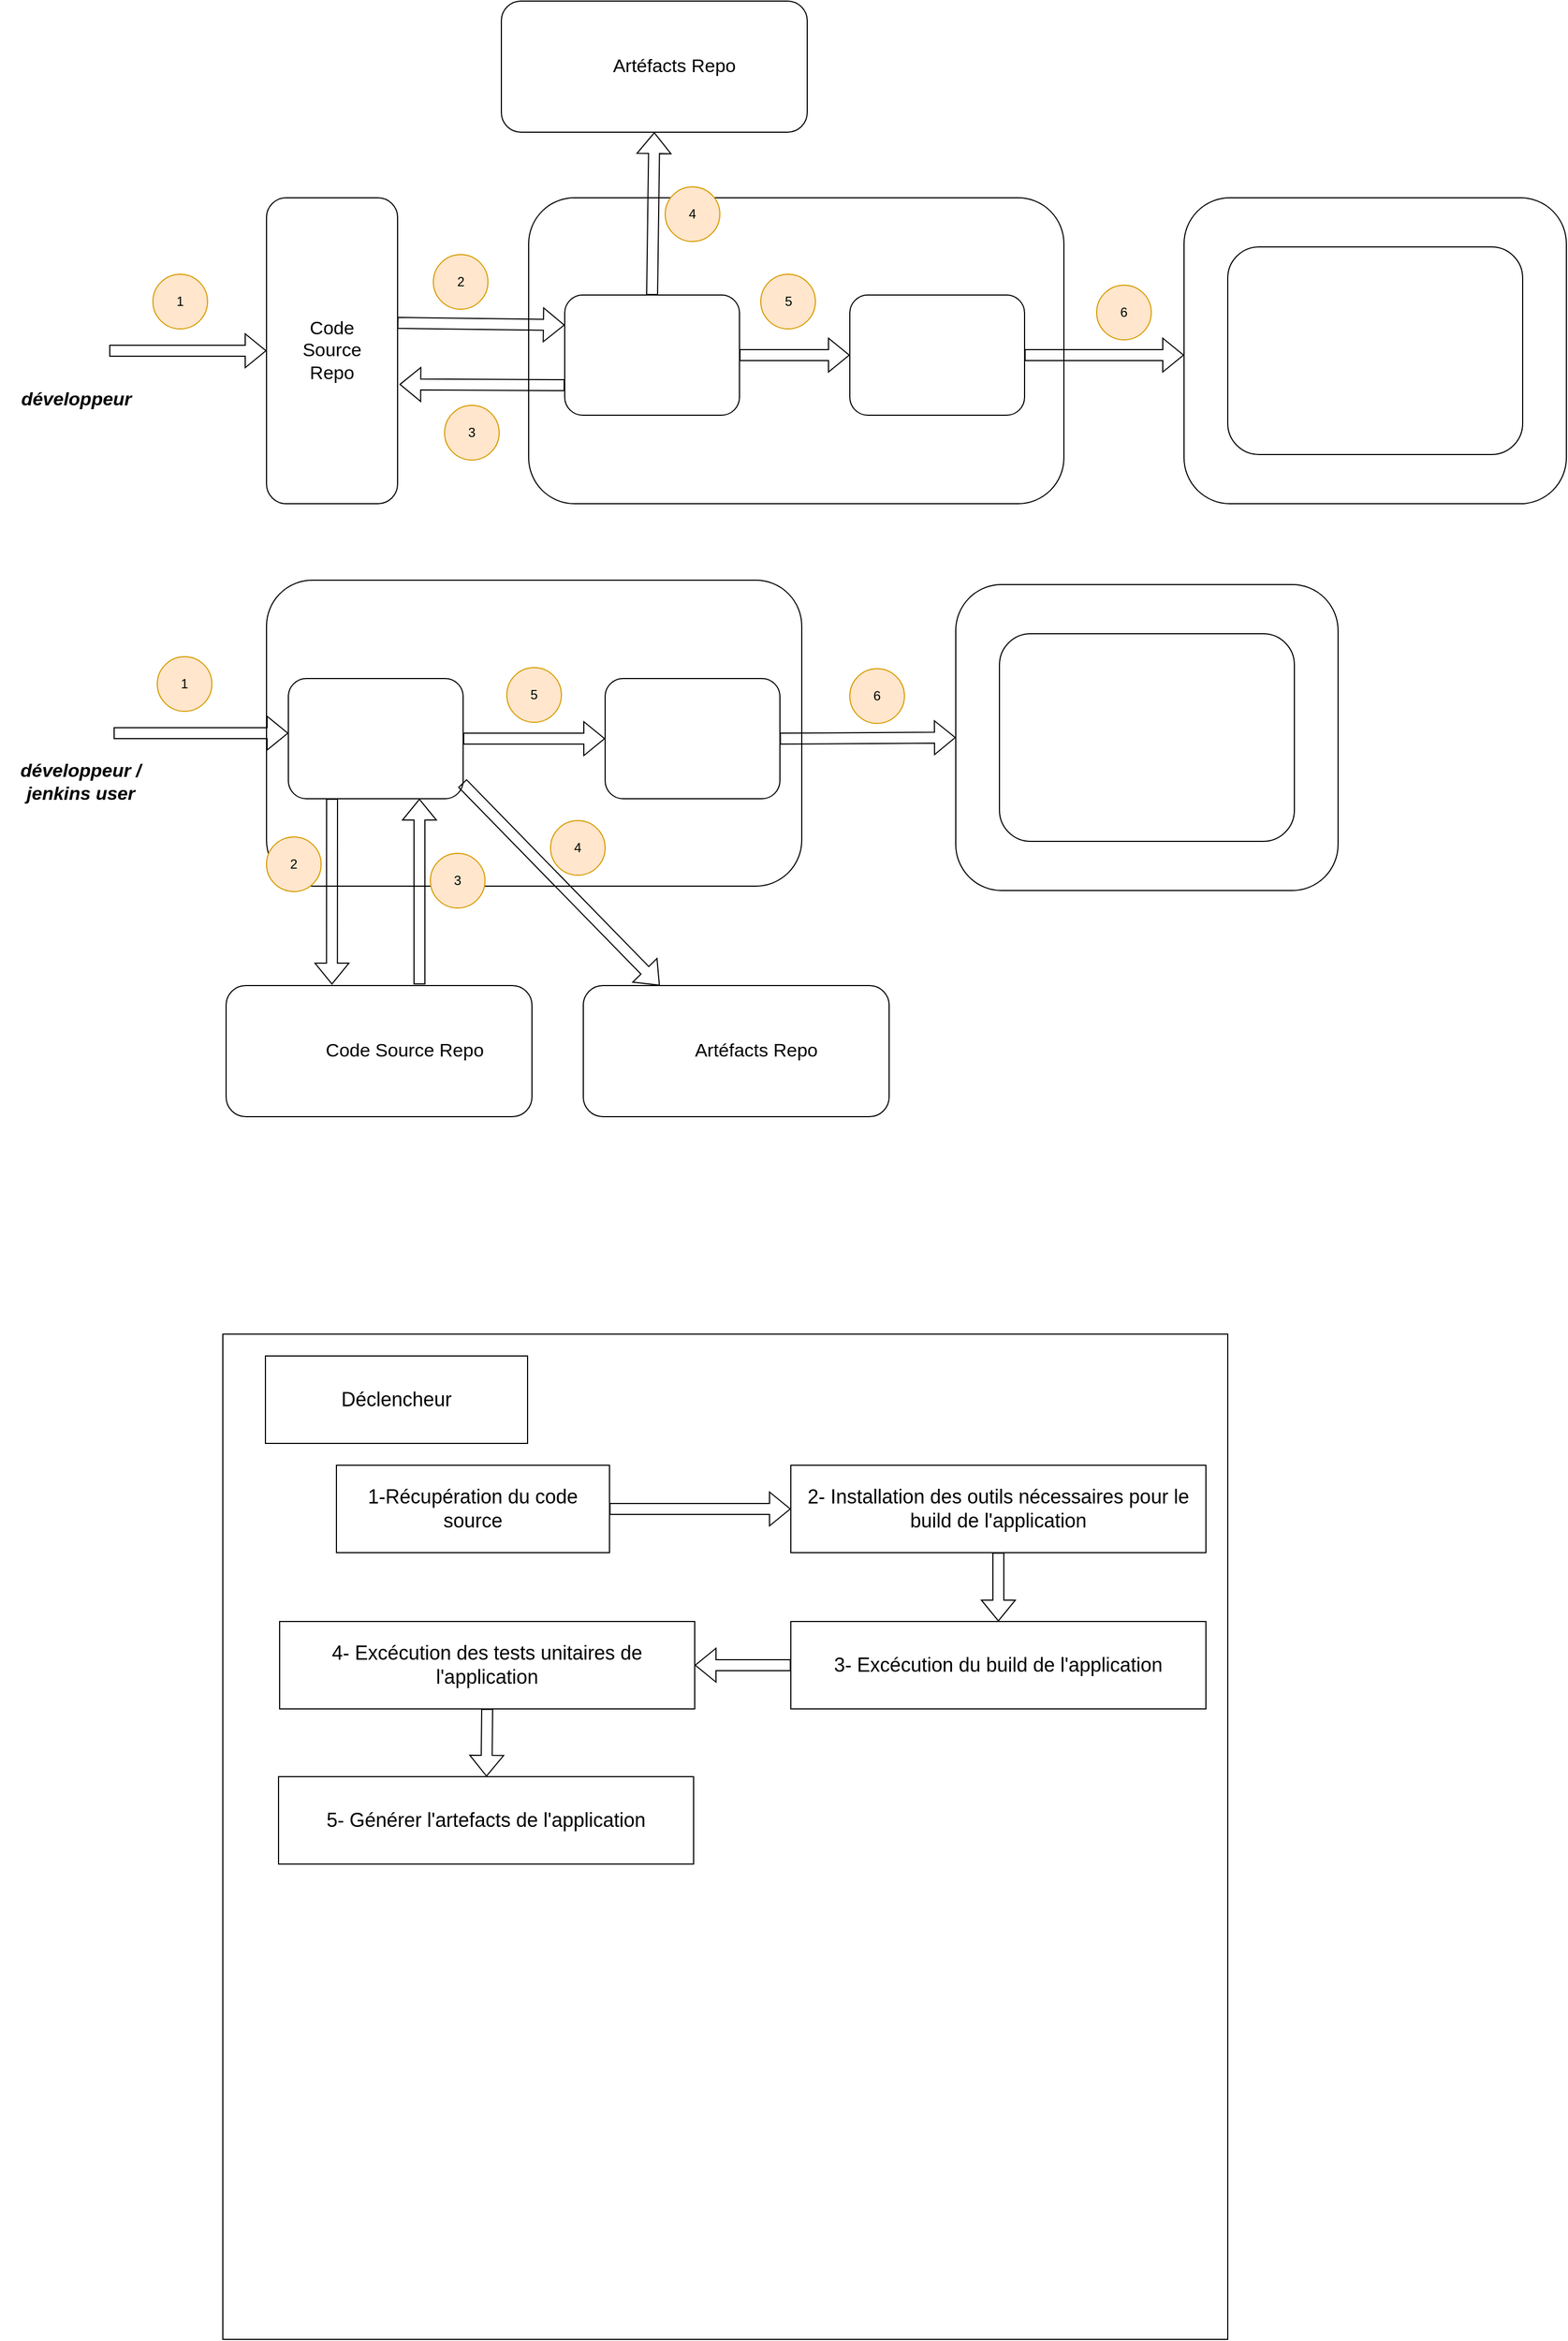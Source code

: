 <mxfile version="21.5.0" type="github">
  <diagram name="Page-1" id="I_ngALfB866X6ck2DSHW">
    <mxGraphModel dx="2417" dy="1027" grid="1" gridSize="10" guides="1" tooltips="1" connect="1" arrows="1" fold="1" page="1" pageScale="1" pageWidth="827" pageHeight="1169" math="0" shadow="0">
      <root>
        <mxCell id="0" />
        <mxCell id="1" parent="0" />
        <mxCell id="h1O3plPJuN3wcp4LjX40-3" value="&lt;font style=&quot;font-size: 17px;&quot;&gt;Code&lt;br&gt;Source&lt;br&gt;Repo&lt;/font&gt;" style="rounded=1;whiteSpace=wrap;html=1;" parent="1" vertex="1">
          <mxGeometry x="120" y="280" width="120" height="280" as="geometry" />
        </mxCell>
        <mxCell id="JewFtYphriM5EpTcfLSR-1" value="" style="rounded=1;whiteSpace=wrap;html=1;" parent="1" vertex="1">
          <mxGeometry x="360" y="280" width="490" height="280" as="geometry" />
        </mxCell>
        <mxCell id="h1O3plPJuN3wcp4LjX40-1" value="" style="shape=image;verticalLabelPosition=bottom;labelBackgroundColor=default;verticalAlign=top;aspect=fixed;imageAspect=0;image=https://humancoders-formations.s3.amazonaws.com/uploads/course/logo/155/formation-gitlab.png;" parent="1" vertex="1">
          <mxGeometry x="150" y="325" width="60" height="60" as="geometry" />
        </mxCell>
        <mxCell id="h1O3plPJuN3wcp4LjX40-2" value="" style="shape=image;verticalLabelPosition=bottom;labelBackgroundColor=default;verticalAlign=top;aspect=fixed;imageAspect=0;image=https://upload.wikimedia.org/wikipedia/commons/9/99/Sample_User_Icon.png;" parent="1" vertex="1">
          <mxGeometry x="-84" y="390" width="60" height="60" as="geometry" />
        </mxCell>
        <mxCell id="h1O3plPJuN3wcp4LjX40-9" value="" style="rounded=1;whiteSpace=wrap;html=1;" parent="1" vertex="1">
          <mxGeometry x="393" y="369" width="160" height="110" as="geometry" />
        </mxCell>
        <mxCell id="h1O3plPJuN3wcp4LjX40-5" value="" style="shape=image;verticalLabelPosition=bottom;labelBackgroundColor=default;verticalAlign=top;aspect=fixed;imageAspect=0;image=https://upload.wikimedia.org/wikipedia/commons/thumb/e/e9/Jenkins_logo.svg/1200px-Jenkins_logo.svg.png;" parent="1" vertex="1">
          <mxGeometry x="451.27" y="394" width="43.46" height="60" as="geometry" />
        </mxCell>
        <mxCell id="h1O3plPJuN3wcp4LjX40-10" value="" style="rounded=1;whiteSpace=wrap;html=1;" parent="1" vertex="1">
          <mxGeometry x="654" y="369" width="160" height="110" as="geometry" />
        </mxCell>
        <mxCell id="h1O3plPJuN3wcp4LjX40-7" value="" style="shape=image;verticalLabelPosition=bottom;labelBackgroundColor=default;verticalAlign=top;aspect=fixed;imageAspect=0;image=https://upload.wikimedia.org/wikipedia/commons/thumb/2/24/Ansible_logo.svg/1664px-Ansible_logo.svg.png;" parent="1" vertex="1">
          <mxGeometry x="701.5" y="384" width="65" height="80" as="geometry" />
        </mxCell>
        <mxCell id="h1O3plPJuN3wcp4LjX40-11" value="" style="rounded=1;whiteSpace=wrap;html=1;" parent="1" vertex="1">
          <mxGeometry x="960" y="280" width="350" height="280" as="geometry" />
        </mxCell>
        <mxCell id="h1O3plPJuN3wcp4LjX40-12" value="" style="rounded=1;whiteSpace=wrap;html=1;" parent="1" vertex="1">
          <mxGeometry x="1000" y="325" width="270" height="190" as="geometry" />
        </mxCell>
        <mxCell id="h1O3plPJuN3wcp4LjX40-4" value="" style="shape=image;verticalLabelPosition=bottom;labelBackgroundColor=default;verticalAlign=top;aspect=fixed;imageAspect=0;image=https://www.sparks-formation.com/wp-content/uploads/2020/06/iis-logo.png;" parent="1" vertex="1">
          <mxGeometry x="1010" y="340" width="66" height="30" as="geometry" />
        </mxCell>
        <mxCell id="h1O3plPJuN3wcp4LjX40-14" value="" style="shape=image;verticalLabelPosition=bottom;labelBackgroundColor=default;verticalAlign=top;aspect=fixed;imageAspect=0;image=https://logos-download.com/wp-content/uploads/2017/07/Microsoft_.NET_logo.png;" parent="1" vertex="1">
          <mxGeometry x="1093.43" y="379.5" width="87.14" height="83" as="geometry" />
        </mxCell>
        <mxCell id="h1O3plPJuN3wcp4LjX40-15" value="" style="shape=flexArrow;endArrow=classic;html=1;rounded=0;exitX=1;exitY=0.5;exitDx=0;exitDy=0;entryX=0;entryY=0.5;entryDx=0;entryDy=0;" parent="1" source="h1O3plPJuN3wcp4LjX40-2" target="h1O3plPJuN3wcp4LjX40-3" edge="1">
          <mxGeometry width="50" height="50" relative="1" as="geometry">
            <mxPoint x="187" y="630" as="sourcePoint" />
            <mxPoint x="237" y="580" as="targetPoint" />
          </mxGeometry>
        </mxCell>
        <mxCell id="h1O3plPJuN3wcp4LjX40-16" value="" style="shape=flexArrow;endArrow=classic;html=1;rounded=0;exitX=0.998;exitY=0.409;exitDx=0;exitDy=0;entryX=0;entryY=0.25;entryDx=0;entryDy=0;exitPerimeter=0;" parent="1" source="h1O3plPJuN3wcp4LjX40-3" target="h1O3plPJuN3wcp4LjX40-9" edge="1">
          <mxGeometry width="50" height="50" relative="1" as="geometry">
            <mxPoint x="240" y="398" as="sourcePoint" />
            <mxPoint x="360" y="398" as="targetPoint" />
          </mxGeometry>
        </mxCell>
        <mxCell id="h1O3plPJuN3wcp4LjX40-17" value="" style="shape=flexArrow;endArrow=classic;html=1;rounded=0;exitX=1;exitY=0.5;exitDx=0;exitDy=0;" parent="1" source="h1O3plPJuN3wcp4LjX40-10" edge="1">
          <mxGeometry width="50" height="50" relative="1" as="geometry">
            <mxPoint x="832" y="630" as="sourcePoint" />
            <mxPoint x="960" y="424" as="targetPoint" />
          </mxGeometry>
        </mxCell>
        <mxCell id="h1O3plPJuN3wcp4LjX40-18" value="" style="shape=flexArrow;endArrow=classic;html=1;rounded=0;exitX=1;exitY=0.5;exitDx=0;exitDy=0;entryX=0;entryY=0.5;entryDx=0;entryDy=0;" parent="1" source="h1O3plPJuN3wcp4LjX40-9" target="h1O3plPJuN3wcp4LjX40-10" edge="1">
          <mxGeometry width="50" height="50" relative="1" as="geometry">
            <mxPoint x="530" y="630" as="sourcePoint" />
            <mxPoint x="580" y="580" as="targetPoint" />
          </mxGeometry>
        </mxCell>
        <mxCell id="h1O3plPJuN3wcp4LjX40-19" value="&lt;b style=&quot;font-size: 17px;&quot;&gt;&lt;i style=&quot;font-size: 17px;&quot;&gt;développeur&lt;/i&gt;&lt;/b&gt;" style="text;html=1;align=center;verticalAlign=middle;whiteSpace=wrap;rounded=0;fontSize=17;" parent="1" vertex="1">
          <mxGeometry x="-124" y="450" width="140" height="30" as="geometry" />
        </mxCell>
        <mxCell id="h1O3plPJuN3wcp4LjX40-22" value="4" style="ellipse;whiteSpace=wrap;html=1;aspect=fixed;fillColor=#ffe6cc;strokeColor=#d79b00;" parent="1" vertex="1">
          <mxGeometry x="485" y="270" width="50" height="50" as="geometry" />
        </mxCell>
        <mxCell id="h1O3plPJuN3wcp4LjX40-23" value="3" style="ellipse;whiteSpace=wrap;html=1;aspect=fixed;fillColor=#ffe6cc;strokeColor=#d79b00;" parent="1" vertex="1">
          <mxGeometry x="283" y="470" width="50" height="50" as="geometry" />
        </mxCell>
        <mxCell id="h1O3plPJuN3wcp4LjX40-24" value="2" style="ellipse;whiteSpace=wrap;html=1;aspect=fixed;fillColor=#ffe6cc;strokeColor=#d79b00;" parent="1" vertex="1">
          <mxGeometry x="272.73" y="332" width="50" height="50" as="geometry" />
        </mxCell>
        <mxCell id="h1O3plPJuN3wcp4LjX40-25" value="1" style="ellipse;whiteSpace=wrap;html=1;aspect=fixed;fillColor=#ffe6cc;strokeColor=#d79b00;" parent="1" vertex="1">
          <mxGeometry x="16" y="350" width="50" height="50" as="geometry" />
        </mxCell>
        <mxCell id="PQ5IftrIV4lwFw9hW7BX-4" value="&lt;font style=&quot;font-size: 17px;&quot;&gt;&amp;nbsp; &amp;nbsp; &amp;nbsp; &amp;nbsp; &amp;nbsp; Code Source Repo&lt;/font&gt;" style="rounded=1;whiteSpace=wrap;html=1;direction=south;" parent="1" vertex="1">
          <mxGeometry x="83" y="1001" width="280" height="120" as="geometry" />
        </mxCell>
        <mxCell id="PQ5IftrIV4lwFw9hW7BX-5" value="" style="rounded=1;whiteSpace=wrap;html=1;" parent="1" vertex="1">
          <mxGeometry x="120" y="630" width="490" height="280" as="geometry" />
        </mxCell>
        <mxCell id="PQ5IftrIV4lwFw9hW7BX-6" value="" style="shape=image;verticalLabelPosition=bottom;labelBackgroundColor=default;verticalAlign=top;aspect=fixed;imageAspect=0;image=https://humancoders-formations.s3.amazonaws.com/uploads/course/logo/155/formation-gitlab.png;" parent="1" vertex="1">
          <mxGeometry x="120" y="1031" width="60" height="60" as="geometry" />
        </mxCell>
        <mxCell id="PQ5IftrIV4lwFw9hW7BX-7" value="" style="shape=image;verticalLabelPosition=bottom;labelBackgroundColor=default;verticalAlign=top;aspect=fixed;imageAspect=0;image=https://upload.wikimedia.org/wikipedia/commons/9/99/Sample_User_Icon.png;" parent="1" vertex="1">
          <mxGeometry x="-80" y="740" width="60" height="60" as="geometry" />
        </mxCell>
        <mxCell id="PQ5IftrIV4lwFw9hW7BX-8" value="" style="rounded=1;whiteSpace=wrap;html=1;" parent="1" vertex="1">
          <mxGeometry x="140" y="720" width="160" height="110" as="geometry" />
        </mxCell>
        <mxCell id="PQ5IftrIV4lwFw9hW7BX-9" value="" style="shape=image;verticalLabelPosition=bottom;labelBackgroundColor=default;verticalAlign=top;aspect=fixed;imageAspect=0;image=https://upload.wikimedia.org/wikipedia/commons/thumb/e/e9/Jenkins_logo.svg/1200px-Jenkins_logo.svg.png;" parent="1" vertex="1">
          <mxGeometry x="198.27" y="745" width="43.46" height="60" as="geometry" />
        </mxCell>
        <mxCell id="PQ5IftrIV4lwFw9hW7BX-10" value="" style="rounded=1;whiteSpace=wrap;html=1;" parent="1" vertex="1">
          <mxGeometry x="430" y="720" width="160" height="110" as="geometry" />
        </mxCell>
        <mxCell id="PQ5IftrIV4lwFw9hW7BX-11" value="" style="shape=image;verticalLabelPosition=bottom;labelBackgroundColor=default;verticalAlign=top;aspect=fixed;imageAspect=0;image=https://upload.wikimedia.org/wikipedia/commons/thumb/2/24/Ansible_logo.svg/1664px-Ansible_logo.svg.png;" parent="1" vertex="1">
          <mxGeometry x="477.5" y="735" width="65" height="80" as="geometry" />
        </mxCell>
        <mxCell id="PQ5IftrIV4lwFw9hW7BX-12" value="" style="rounded=1;whiteSpace=wrap;html=1;" parent="1" vertex="1">
          <mxGeometry x="751" y="634" width="350" height="280" as="geometry" />
        </mxCell>
        <mxCell id="PQ5IftrIV4lwFw9hW7BX-13" value="" style="rounded=1;whiteSpace=wrap;html=1;" parent="1" vertex="1">
          <mxGeometry x="791" y="679" width="270" height="190" as="geometry" />
        </mxCell>
        <mxCell id="PQ5IftrIV4lwFw9hW7BX-14" value="" style="shape=image;verticalLabelPosition=bottom;labelBackgroundColor=default;verticalAlign=top;aspect=fixed;imageAspect=0;image=https://www.sparks-formation.com/wp-content/uploads/2020/06/iis-logo.png;" parent="1" vertex="1">
          <mxGeometry x="801" y="694" width="66" height="30" as="geometry" />
        </mxCell>
        <mxCell id="PQ5IftrIV4lwFw9hW7BX-15" value="" style="shape=image;verticalLabelPosition=bottom;labelBackgroundColor=default;verticalAlign=top;aspect=fixed;imageAspect=0;image=https://logos-download.com/wp-content/uploads/2017/07/Microsoft_.NET_logo.png;" parent="1" vertex="1">
          <mxGeometry x="884.43" y="733.5" width="87.14" height="83" as="geometry" />
        </mxCell>
        <mxCell id="PQ5IftrIV4lwFw9hW7BX-16" value="" style="shape=flexArrow;endArrow=classic;html=1;rounded=0;exitX=1;exitY=0.5;exitDx=0;exitDy=0;" parent="1" source="PQ5IftrIV4lwFw9hW7BX-7" edge="1">
          <mxGeometry width="50" height="50" relative="1" as="geometry">
            <mxPoint x="191" y="980" as="sourcePoint" />
            <mxPoint x="140" y="770" as="targetPoint" />
          </mxGeometry>
        </mxCell>
        <mxCell id="PQ5IftrIV4lwFw9hW7BX-18" value="" style="shape=flexArrow;endArrow=classic;html=1;rounded=0;entryX=0;entryY=0.5;entryDx=0;entryDy=0;exitX=1;exitY=0.5;exitDx=0;exitDy=0;" parent="1" source="PQ5IftrIV4lwFw9hW7BX-10" target="PQ5IftrIV4lwFw9hW7BX-12" edge="1">
          <mxGeometry width="50" height="50" relative="1" as="geometry">
            <mxPoint x="590" y="770" as="sourcePoint" />
            <mxPoint x="886" y="930" as="targetPoint" />
          </mxGeometry>
        </mxCell>
        <mxCell id="PQ5IftrIV4lwFw9hW7BX-19" value="" style="shape=flexArrow;endArrow=classic;html=1;rounded=0;exitX=1;exitY=0.5;exitDx=0;exitDy=0;entryX=0;entryY=0.5;entryDx=0;entryDy=0;" parent="1" source="PQ5IftrIV4lwFw9hW7BX-8" target="PQ5IftrIV4lwFw9hW7BX-10" edge="1">
          <mxGeometry width="50" height="50" relative="1" as="geometry">
            <mxPoint x="534" y="980" as="sourcePoint" />
            <mxPoint x="584" y="930" as="targetPoint" />
          </mxGeometry>
        </mxCell>
        <mxCell id="PQ5IftrIV4lwFw9hW7BX-20" value="&lt;b style=&quot;font-size: 17px;&quot;&gt;&lt;i style=&quot;font-size: 17px;&quot;&gt;développeur /&lt;br&gt;jenkins user&lt;br&gt;&lt;/i&gt;&lt;/b&gt;" style="text;html=1;align=center;verticalAlign=middle;whiteSpace=wrap;rounded=0;fontSize=17;" parent="1" vertex="1">
          <mxGeometry x="-120" y="800" width="140" height="30" as="geometry" />
        </mxCell>
        <mxCell id="PQ5IftrIV4lwFw9hW7BX-21" value="4" style="ellipse;whiteSpace=wrap;html=1;aspect=fixed;fillColor=#ffe6cc;strokeColor=#d79b00;" parent="1" vertex="1">
          <mxGeometry x="380" y="850" width="50" height="50" as="geometry" />
        </mxCell>
        <mxCell id="PQ5IftrIV4lwFw9hW7BX-22" value="3" style="ellipse;whiteSpace=wrap;html=1;aspect=fixed;fillColor=#ffe6cc;strokeColor=#d79b00;" parent="1" vertex="1">
          <mxGeometry x="270" y="880" width="50" height="50" as="geometry" />
        </mxCell>
        <mxCell id="PQ5IftrIV4lwFw9hW7BX-23" value="2" style="ellipse;whiteSpace=wrap;html=1;aspect=fixed;fillColor=#ffe6cc;strokeColor=#d79b00;" parent="1" vertex="1">
          <mxGeometry x="120.0" y="865" width="50" height="50" as="geometry" />
        </mxCell>
        <mxCell id="PQ5IftrIV4lwFw9hW7BX-24" value="1" style="ellipse;whiteSpace=wrap;html=1;aspect=fixed;fillColor=#ffe6cc;strokeColor=#d79b00;" parent="1" vertex="1">
          <mxGeometry x="20" y="700" width="50" height="50" as="geometry" />
        </mxCell>
        <mxCell id="PQ5IftrIV4lwFw9hW7BX-27" value="" style="shape=flexArrow;endArrow=classic;html=1;rounded=0;exitX=0.25;exitY=1;exitDx=0;exitDy=0;entryX=-0.008;entryY=0.654;entryDx=0;entryDy=0;entryPerimeter=0;" parent="1" source="PQ5IftrIV4lwFw9hW7BX-8" target="PQ5IftrIV4lwFw9hW7BX-4" edge="1">
          <mxGeometry width="50" height="50" relative="1" as="geometry">
            <mxPoint x="195" y="830" as="sourcePoint" />
            <mxPoint x="160" y="1000" as="targetPoint" />
          </mxGeometry>
        </mxCell>
        <mxCell id="PQ5IftrIV4lwFw9hW7BX-28" value="" style="shape=flexArrow;endArrow=classic;html=1;rounded=0;entryX=0.75;entryY=1;entryDx=0;entryDy=0;" parent="1" target="PQ5IftrIV4lwFw9hW7BX-8" edge="1">
          <mxGeometry width="50" height="50" relative="1" as="geometry">
            <mxPoint x="260" y="1000" as="sourcePoint" />
            <mxPoint x="400" y="980" as="targetPoint" />
          </mxGeometry>
        </mxCell>
        <mxCell id="PQ5IftrIV4lwFw9hW7BX-29" value="5" style="ellipse;whiteSpace=wrap;html=1;aspect=fixed;fillColor=#ffe6cc;strokeColor=#d79b00;" parent="1" vertex="1">
          <mxGeometry x="340" y="710" width="50" height="50" as="geometry" />
        </mxCell>
        <mxCell id="PQ5IftrIV4lwFw9hW7BX-31" value="&lt;font style=&quot;font-size: 17px;&quot;&gt;&amp;nbsp; &amp;nbsp; &amp;nbsp; &amp;nbsp; Artéfacts Repo&lt;/font&gt;" style="rounded=1;whiteSpace=wrap;html=1;direction=south;" parent="1" vertex="1">
          <mxGeometry x="410" y="1001" width="280" height="120" as="geometry" />
        </mxCell>
        <mxCell id="PQ5IftrIV4lwFw9hW7BX-32" value="" style="shape=flexArrow;endArrow=classic;html=1;rounded=0;exitX=0.995;exitY=0.871;exitDx=0;exitDy=0;entryX=0;entryY=0.75;entryDx=0;entryDy=0;exitPerimeter=0;" parent="1" source="PQ5IftrIV4lwFw9hW7BX-8" target="PQ5IftrIV4lwFw9hW7BX-31" edge="1">
          <mxGeometry width="50" height="50" relative="1" as="geometry">
            <mxPoint x="422.27" y="827" as="sourcePoint" />
            <mxPoint x="421.27" y="1001" as="targetPoint" />
          </mxGeometry>
        </mxCell>
        <mxCell id="PQ5IftrIV4lwFw9hW7BX-33" value="" style="shape=image;verticalLabelPosition=bottom;labelBackgroundColor=default;verticalAlign=top;aspect=fixed;imageAspect=0;image=https://humancoders-formations.s3.amazonaws.com/uploads/course/logo/155/formation-gitlab.png;" parent="1" vertex="1">
          <mxGeometry x="450" y="1031" width="60" height="60" as="geometry" />
        </mxCell>
        <mxCell id="PQ5IftrIV4lwFw9hW7BX-34" value="6" style="ellipse;whiteSpace=wrap;html=1;aspect=fixed;fillColor=#ffe6cc;strokeColor=#d79b00;" parent="1" vertex="1">
          <mxGeometry x="654" y="711" width="50" height="50" as="geometry" />
        </mxCell>
        <mxCell id="PQ5IftrIV4lwFw9hW7BX-35" value="" style="shape=flexArrow;endArrow=classic;html=1;rounded=0;exitX=0;exitY=0.75;exitDx=0;exitDy=0;entryX=1.014;entryY=0.61;entryDx=0;entryDy=0;entryPerimeter=0;" parent="1" source="h1O3plPJuN3wcp4LjX40-9" target="h1O3plPJuN3wcp4LjX40-3" edge="1">
          <mxGeometry width="50" height="50" relative="1" as="geometry">
            <mxPoint x="-124" y="730" as="sourcePoint" />
            <mxPoint x="29" y="732" as="targetPoint" />
          </mxGeometry>
        </mxCell>
        <mxCell id="PQ5IftrIV4lwFw9hW7BX-36" value="&lt;span style=&quot;font-size: 17px;&quot;&gt;&amp;nbsp; &amp;nbsp; &amp;nbsp; &amp;nbsp; Artéfacts Repo&lt;/span&gt;" style="rounded=1;whiteSpace=wrap;html=1;direction=south;" parent="1" vertex="1">
          <mxGeometry x="335" y="100" width="280" height="120" as="geometry" />
        </mxCell>
        <mxCell id="PQ5IftrIV4lwFw9hW7BX-37" value="" style="shape=image;verticalLabelPosition=bottom;labelBackgroundColor=default;verticalAlign=top;aspect=fixed;imageAspect=0;image=https://humancoders-formations.s3.amazonaws.com/uploads/course/logo/155/formation-gitlab.png;" parent="1" vertex="1">
          <mxGeometry x="359" y="130" width="60" height="60" as="geometry" />
        </mxCell>
        <mxCell id="PQ5IftrIV4lwFw9hW7BX-41" value="" style="shape=flexArrow;endArrow=classic;html=1;rounded=0;entryX=1;entryY=0.5;entryDx=0;entryDy=0;exitX=0.5;exitY=0;exitDx=0;exitDy=0;" parent="1" source="h1O3plPJuN3wcp4LjX40-9" target="PQ5IftrIV4lwFw9hW7BX-36" edge="1">
          <mxGeometry width="50" height="50" relative="1" as="geometry">
            <mxPoint x="849" y="190" as="sourcePoint" />
            <mxPoint x="959" y="190" as="targetPoint" />
          </mxGeometry>
        </mxCell>
        <mxCell id="PQ5IftrIV4lwFw9hW7BX-42" value="5" style="ellipse;whiteSpace=wrap;html=1;aspect=fixed;fillColor=#ffe6cc;strokeColor=#d79b00;" parent="1" vertex="1">
          <mxGeometry x="572.5" y="350" width="50" height="50" as="geometry" />
        </mxCell>
        <mxCell id="PQ5IftrIV4lwFw9hW7BX-43" value="6" style="ellipse;whiteSpace=wrap;html=1;aspect=fixed;fillColor=#ffe6cc;strokeColor=#d79b00;" parent="1" vertex="1">
          <mxGeometry x="880" y="360" width="50" height="50" as="geometry" />
        </mxCell>
        <mxCell id="PQ5IftrIV4lwFw9hW7BX-47" value="" style="shape=image;verticalLabelPosition=bottom;labelBackgroundColor=default;verticalAlign=top;aspect=fixed;imageAspect=0;image=https://icones.pro/wp-content/uploads/2021/06/logo-windows-bleu.png;" parent="1" vertex="1">
          <mxGeometry x="542.5" y="630" width="60" height="60" as="geometry" />
        </mxCell>
        <mxCell id="PQ5IftrIV4lwFw9hW7BX-48" value="" style="shape=image;verticalLabelPosition=bottom;labelBackgroundColor=default;verticalAlign=top;aspect=fixed;imageAspect=0;image=https://icones.pro/wp-content/uploads/2021/06/logo-windows-bleu.png;" parent="1" vertex="1">
          <mxGeometry x="1033.43" y="634" width="60" height="60" as="geometry" />
        </mxCell>
        <mxCell id="PQ5IftrIV4lwFw9hW7BX-49" value="" style="shape=image;verticalLabelPosition=bottom;labelBackgroundColor=default;verticalAlign=top;aspect=fixed;imageAspect=0;image=https://icones.pro/wp-content/uploads/2021/06/logo-windows-bleu.png;" parent="1" vertex="1">
          <mxGeometry x="786" y="281" width="60" height="60" as="geometry" />
        </mxCell>
        <mxCell id="PQ5IftrIV4lwFw9hW7BX-50" value="" style="shape=image;verticalLabelPosition=bottom;labelBackgroundColor=default;verticalAlign=top;aspect=fixed;imageAspect=0;image=https://icones.pro/wp-content/uploads/2021/06/logo-windows-bleu.png;" parent="1" vertex="1">
          <mxGeometry x="1241" y="280" width="60" height="60" as="geometry" />
        </mxCell>
        <mxCell id="i29Szbcjt233VwHBPudE-1" value="" style="whiteSpace=wrap;html=1;aspect=fixed;" vertex="1" parent="1">
          <mxGeometry x="80" y="1320" width="920" height="920" as="geometry" />
        </mxCell>
        <mxCell id="i29Szbcjt233VwHBPudE-3" value="&lt;font style=&quot;font-size: 18px;&quot;&gt;Déclencheur&lt;/font&gt;" style="rounded=0;whiteSpace=wrap;html=1;" vertex="1" parent="1">
          <mxGeometry x="119" y="1340" width="240" height="80" as="geometry" />
        </mxCell>
        <mxCell id="i29Szbcjt233VwHBPudE-4" value="&lt;font style=&quot;font-size: 18px;&quot;&gt;1-Récupération du code source&lt;/font&gt;" style="rounded=0;whiteSpace=wrap;html=1;" vertex="1" parent="1">
          <mxGeometry x="184" y="1440" width="250" height="80" as="geometry" />
        </mxCell>
        <mxCell id="i29Szbcjt233VwHBPudE-5" value="" style="shape=flexArrow;endArrow=classic;html=1;rounded=0;exitX=1;exitY=0.5;exitDx=0;exitDy=0;entryX=0;entryY=0.5;entryDx=0;entryDy=0;" edge="1" parent="1" source="i29Szbcjt233VwHBPudE-4" target="i29Szbcjt233VwHBPudE-6">
          <mxGeometry width="50" height="50" relative="1" as="geometry">
            <mxPoint x="515" y="1410" as="sourcePoint" />
            <mxPoint x="565" y="1360" as="targetPoint" />
          </mxGeometry>
        </mxCell>
        <mxCell id="i29Szbcjt233VwHBPudE-6" value="&lt;span style=&quot;font-size: 18px;&quot;&gt;2- Installation des outils nécessaires pour le build de l&#39;application&lt;/span&gt;" style="rounded=0;whiteSpace=wrap;html=1;" vertex="1" parent="1">
          <mxGeometry x="600" y="1440" width="380" height="80" as="geometry" />
        </mxCell>
        <mxCell id="i29Szbcjt233VwHBPudE-7" value="&lt;span style=&quot;font-size: 18px;&quot;&gt;3- Excécution du build de l&#39;application&lt;/span&gt;" style="rounded=0;whiteSpace=wrap;html=1;" vertex="1" parent="1">
          <mxGeometry x="600" y="1583" width="380" height="80" as="geometry" />
        </mxCell>
        <mxCell id="i29Szbcjt233VwHBPudE-8" value="" style="shape=flexArrow;endArrow=classic;html=1;rounded=0;entryX=0.5;entryY=0;entryDx=0;entryDy=0;exitX=0.5;exitY=1;exitDx=0;exitDy=0;" edge="1" parent="1" source="i29Szbcjt233VwHBPudE-6" target="i29Szbcjt233VwHBPudE-7">
          <mxGeometry width="50" height="50" relative="1" as="geometry">
            <mxPoint x="590" y="1393" as="sourcePoint" />
            <mxPoint x="640" y="1343" as="targetPoint" />
          </mxGeometry>
        </mxCell>
        <mxCell id="i29Szbcjt233VwHBPudE-9" value="&lt;span style=&quot;font-size: 18px;&quot;&gt;4- Excécution des tests unitaires de l&#39;application&lt;/span&gt;" style="rounded=0;whiteSpace=wrap;html=1;" vertex="1" parent="1">
          <mxGeometry x="132" y="1583" width="380" height="80" as="geometry" />
        </mxCell>
        <mxCell id="i29Szbcjt233VwHBPudE-10" value="" style="shape=flexArrow;endArrow=classic;html=1;rounded=0;entryX=1;entryY=0.5;entryDx=0;entryDy=0;exitX=0;exitY=0.5;exitDx=0;exitDy=0;" edge="1" parent="1" source="i29Szbcjt233VwHBPudE-7" target="i29Szbcjt233VwHBPudE-9">
          <mxGeometry width="50" height="50" relative="1" as="geometry">
            <mxPoint x="590" y="1470" as="sourcePoint" />
            <mxPoint x="640" y="1420" as="targetPoint" />
          </mxGeometry>
        </mxCell>
        <mxCell id="i29Szbcjt233VwHBPudE-11" value="&lt;span style=&quot;font-size: 18px;&quot;&gt;5- Générer l&#39;artefacts de l&#39;application&lt;/span&gt;" style="rounded=0;whiteSpace=wrap;html=1;" vertex="1" parent="1">
          <mxGeometry x="131" y="1725" width="380" height="80" as="geometry" />
        </mxCell>
        <mxCell id="i29Szbcjt233VwHBPudE-12" value="" style="shape=flexArrow;endArrow=classic;html=1;rounded=0;exitX=0.5;exitY=1;exitDx=0;exitDy=0;" edge="1" parent="1" source="i29Szbcjt233VwHBPudE-9" target="i29Szbcjt233VwHBPudE-11">
          <mxGeometry width="50" height="50" relative="1" as="geometry">
            <mxPoint x="560" y="1662" as="sourcePoint" />
            <mxPoint x="560" y="1725" as="targetPoint" />
          </mxGeometry>
        </mxCell>
      </root>
    </mxGraphModel>
  </diagram>
</mxfile>
